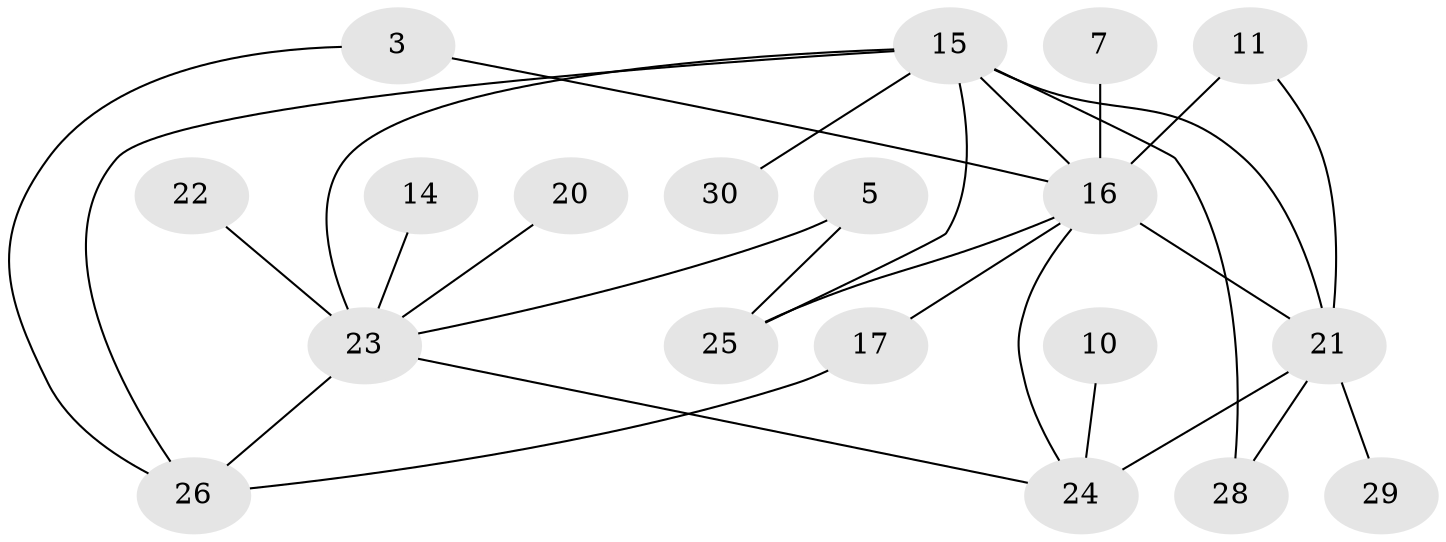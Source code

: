 // original degree distribution, {2: 0.26666666666666666, 4: 0.06666666666666667, 1: 0.3, 5: 0.05, 0: 0.15, 3: 0.11666666666666667, 9: 0.03333333333333333, 6: 0.016666666666666666}
// Generated by graph-tools (version 1.1) at 2025/25/03/09/25 03:25:17]
// undirected, 19 vertices, 28 edges
graph export_dot {
graph [start="1"]
  node [color=gray90,style=filled];
  3;
  5;
  7;
  10;
  11;
  14;
  15;
  16;
  17;
  20;
  21;
  22;
  23;
  24;
  25;
  26;
  28;
  29;
  30;
  3 -- 16 [weight=1.0];
  3 -- 26 [weight=1.0];
  5 -- 23 [weight=1.0];
  5 -- 25 [weight=1.0];
  7 -- 16 [weight=1.0];
  10 -- 24 [weight=1.0];
  11 -- 16 [weight=2.0];
  11 -- 21 [weight=1.0];
  14 -- 23 [weight=1.0];
  15 -- 16 [weight=2.0];
  15 -- 21 [weight=1.0];
  15 -- 23 [weight=2.0];
  15 -- 25 [weight=1.0];
  15 -- 26 [weight=1.0];
  15 -- 28 [weight=1.0];
  15 -- 30 [weight=1.0];
  16 -- 17 [weight=1.0];
  16 -- 21 [weight=2.0];
  16 -- 24 [weight=1.0];
  16 -- 25 [weight=1.0];
  17 -- 26 [weight=1.0];
  20 -- 23 [weight=1.0];
  21 -- 24 [weight=2.0];
  21 -- 28 [weight=1.0];
  21 -- 29 [weight=1.0];
  22 -- 23 [weight=1.0];
  23 -- 24 [weight=1.0];
  23 -- 26 [weight=1.0];
}
